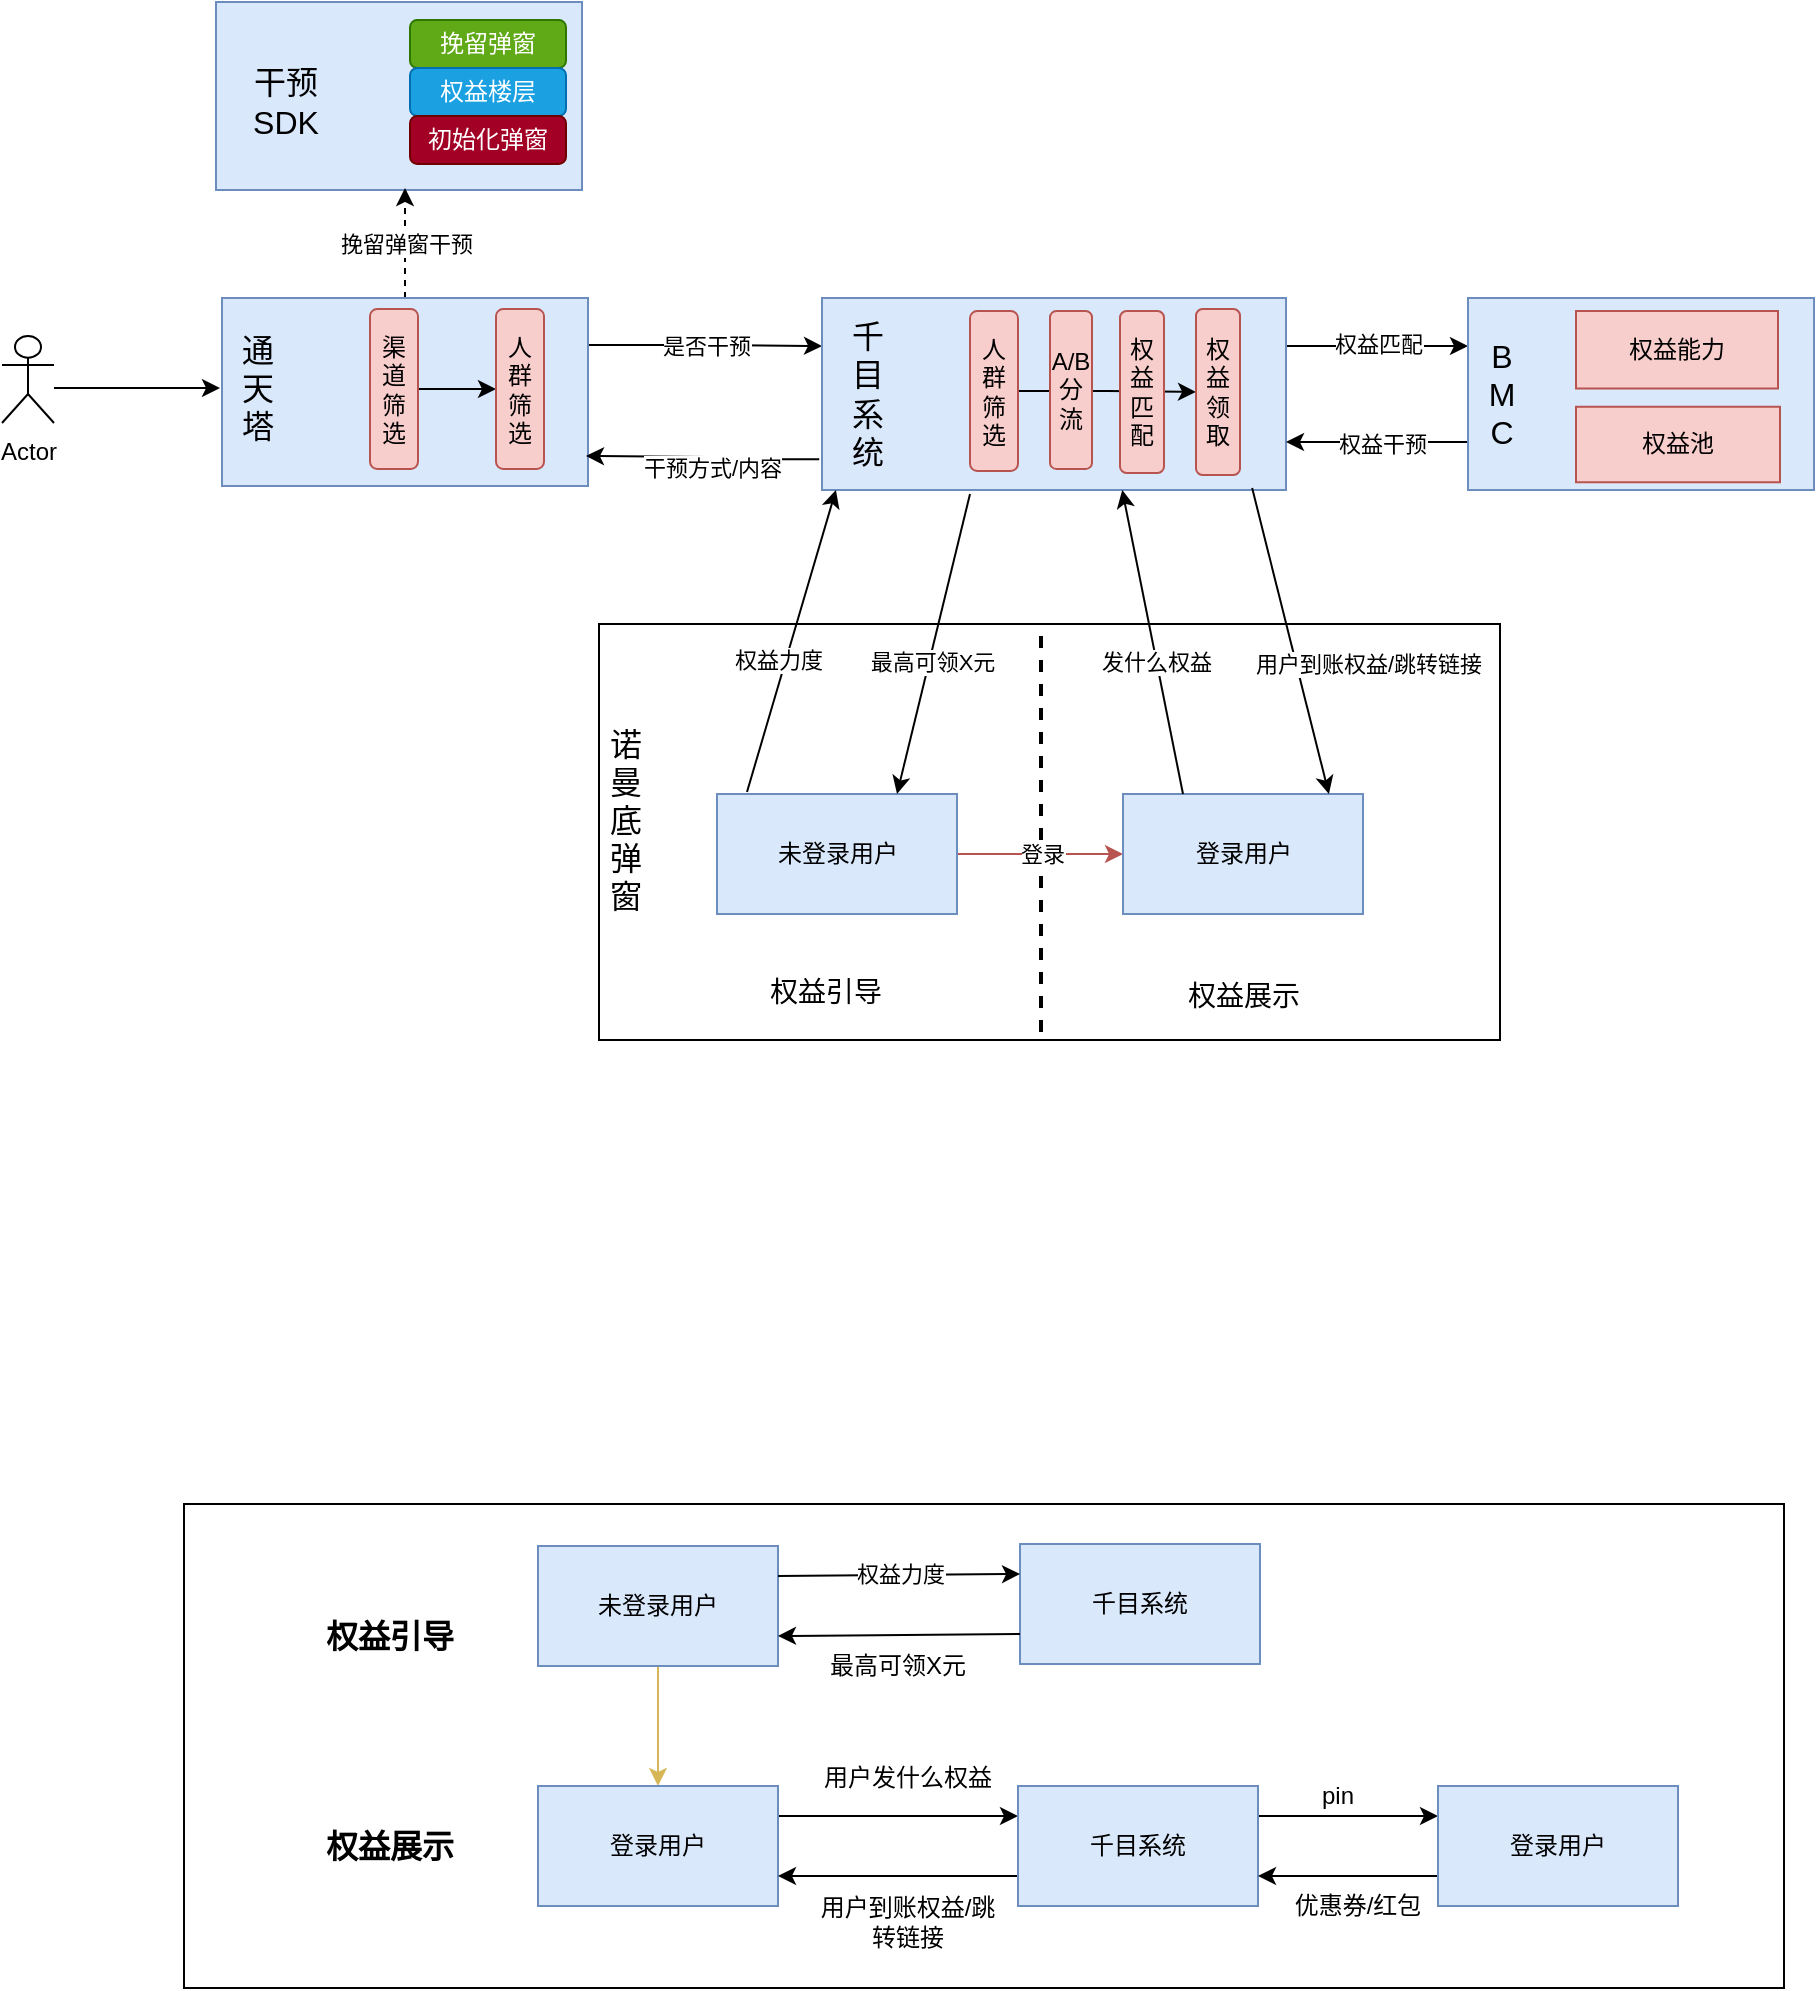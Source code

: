 <mxfile version="21.0.10" type="github">
  <diagram name="第 1 页" id="E03Ad0P9AxYGjsDXURJg">
    <mxGraphModel dx="1706" dy="798" grid="0" gridSize="10" guides="1" tooltips="1" connect="1" arrows="1" fold="1" page="0" pageScale="1" pageWidth="827" pageHeight="1169" math="0" shadow="0">
      <root>
        <mxCell id="0" />
        <mxCell id="1" parent="0" />
        <mxCell id="DskLDPF2zo0yyIS821II-104" value="" style="rounded=0;whiteSpace=wrap;html=1;" vertex="1" parent="1">
          <mxGeometry x="182.5" y="494" width="450.5" height="208" as="geometry" />
        </mxCell>
        <mxCell id="DskLDPF2zo0yyIS821II-85" value="" style="rounded=0;whiteSpace=wrap;html=1;" vertex="1" parent="1">
          <mxGeometry x="-25" y="934" width="800" height="242" as="geometry" />
        </mxCell>
        <mxCell id="DskLDPF2zo0yyIS821II-75" value="" style="rounded=0;whiteSpace=wrap;html=1;fillColor=#dae8fc;strokeColor=#6c8ebf;" vertex="1" parent="1">
          <mxGeometry x="-9" y="183" width="183" height="94" as="geometry" />
        </mxCell>
        <mxCell id="DskLDPF2zo0yyIS821II-3" value="是否干预" style="edgeStyle=orthogonalEdgeStyle;rounded=0;orthogonalLoop=1;jettySize=auto;html=1;entryX=0;entryY=0.25;entryDx=0;entryDy=0;exitX=1;exitY=0.25;exitDx=0;exitDy=0;" edge="1" parent="1" source="DskLDPF2zo0yyIS821II-1" target="DskLDPF2zo0yyIS821II-2">
          <mxGeometry relative="1" as="geometry">
            <mxPoint x="196" y="367.3" as="sourcePoint" />
            <mxPoint x="296.5" y="367.25" as="targetPoint" />
          </mxGeometry>
        </mxCell>
        <mxCell id="DskLDPF2zo0yyIS821II-74" value="挽留弹窗干预" style="edgeStyle=orthogonalEdgeStyle;rounded=0;orthogonalLoop=1;jettySize=auto;html=1;dashed=1;" edge="1" parent="1" source="DskLDPF2zo0yyIS821II-1">
          <mxGeometry relative="1" as="geometry">
            <mxPoint x="85.5" y="276" as="targetPoint" />
          </mxGeometry>
        </mxCell>
        <mxCell id="DskLDPF2zo0yyIS821II-1" value="" style="rounded=0;whiteSpace=wrap;html=1;fillColor=#dae8fc;strokeColor=#6c8ebf;" vertex="1" parent="1">
          <mxGeometry x="-6" y="331" width="183" height="94" as="geometry" />
        </mxCell>
        <mxCell id="DskLDPF2zo0yyIS821II-46" style="edgeStyle=orthogonalEdgeStyle;rounded=0;orthogonalLoop=1;jettySize=auto;html=1;exitX=-0.006;exitY=0.84;exitDx=0;exitDy=0;exitPerimeter=0;" edge="1" parent="1" source="DskLDPF2zo0yyIS821II-2">
          <mxGeometry relative="1" as="geometry">
            <mxPoint x="176" y="410" as="targetPoint" />
          </mxGeometry>
        </mxCell>
        <mxCell id="DskLDPF2zo0yyIS821II-48" value="干预方式/内容" style="edgeLabel;html=1;align=center;verticalAlign=middle;resizable=0;points=[];" vertex="1" connectable="0" parent="DskLDPF2zo0yyIS821II-46">
          <mxGeometry x="-0.033" y="-4" relative="1" as="geometry">
            <mxPoint x="-1" y="4" as="offset" />
          </mxGeometry>
        </mxCell>
        <mxCell id="DskLDPF2zo0yyIS821II-62" style="edgeStyle=orthogonalEdgeStyle;rounded=0;orthogonalLoop=1;jettySize=auto;html=1;exitX=1;exitY=0.25;exitDx=0;exitDy=0;entryX=0;entryY=0.25;entryDx=0;entryDy=0;" edge="1" parent="1" source="DskLDPF2zo0yyIS821II-2" target="DskLDPF2zo0yyIS821II-44">
          <mxGeometry relative="1" as="geometry" />
        </mxCell>
        <mxCell id="DskLDPF2zo0yyIS821II-63" value="权益匹配" style="edgeLabel;html=1;align=center;verticalAlign=middle;resizable=0;points=[];" vertex="1" connectable="0" parent="DskLDPF2zo0yyIS821II-62">
          <mxGeometry x="0.275" y="-1" relative="1" as="geometry">
            <mxPoint x="-12" y="-2" as="offset" />
          </mxGeometry>
        </mxCell>
        <mxCell id="DskLDPF2zo0yyIS821II-2" value="" style="rounded=0;whiteSpace=wrap;html=1;fillColor=#dae8fc;strokeColor=#6c8ebf;" vertex="1" parent="1">
          <mxGeometry x="294" y="331" width="232" height="96" as="geometry" />
        </mxCell>
        <mxCell id="DskLDPF2zo0yyIS821II-13" value="权益引导" style="text;html=1;strokeColor=none;fillColor=none;align=center;verticalAlign=middle;whiteSpace=wrap;rounded=0;fontSize=16;fontStyle=1" vertex="1" parent="1">
          <mxGeometry x="42" y="985" width="72" height="30" as="geometry" />
        </mxCell>
        <mxCell id="DskLDPF2zo0yyIS821II-15" value="" style="endArrow=none;dashed=1;html=1;rounded=0;strokeWidth=2;" edge="1" parent="1">
          <mxGeometry width="50" height="50" relative="1" as="geometry">
            <mxPoint x="403.5" y="698" as="sourcePoint" />
            <mxPoint x="403.5" y="494" as="targetPoint" />
          </mxGeometry>
        </mxCell>
        <mxCell id="DskLDPF2zo0yyIS821II-16" value="权益展示" style="text;html=1;strokeColor=none;fillColor=none;align=center;verticalAlign=middle;whiteSpace=wrap;rounded=0;fontSize=16;fontStyle=1" vertex="1" parent="1">
          <mxGeometry x="37" y="1090" width="82" height="30" as="geometry" />
        </mxCell>
        <mxCell id="DskLDPF2zo0yyIS821II-28" value="" style="edgeStyle=orthogonalEdgeStyle;rounded=0;orthogonalLoop=1;jettySize=auto;html=1;fillColor=#fff2cc;strokeColor=#d6b656;" edge="1" parent="1" source="DskLDPF2zo0yyIS821II-17" target="DskLDPF2zo0yyIS821II-25">
          <mxGeometry relative="1" as="geometry" />
        </mxCell>
        <mxCell id="DskLDPF2zo0yyIS821II-17" value="未登录用户" style="rounded=0;whiteSpace=wrap;html=1;fillColor=#dae8fc;strokeColor=#6c8ebf;" vertex="1" parent="1">
          <mxGeometry x="152" y="955" width="120" height="60" as="geometry" />
        </mxCell>
        <mxCell id="DskLDPF2zo0yyIS821II-18" value="千目系统" style="rounded=0;whiteSpace=wrap;html=1;fillColor=#dae8fc;strokeColor=#6c8ebf;" vertex="1" parent="1">
          <mxGeometry x="393" y="954" width="120" height="60" as="geometry" />
        </mxCell>
        <mxCell id="DskLDPF2zo0yyIS821II-19" value="" style="endArrow=classic;html=1;rounded=0;entryX=0;entryY=0.25;entryDx=0;entryDy=0;exitX=1;exitY=0.25;exitDx=0;exitDy=0;" edge="1" parent="1" source="DskLDPF2zo0yyIS821II-17" target="DskLDPF2zo0yyIS821II-18">
          <mxGeometry width="50" height="50" relative="1" as="geometry">
            <mxPoint x="272" y="975" as="sourcePoint" />
            <mxPoint x="322" y="925" as="targetPoint" />
          </mxGeometry>
        </mxCell>
        <mxCell id="DskLDPF2zo0yyIS821II-72" value="权益力度" style="edgeLabel;html=1;align=center;verticalAlign=middle;resizable=0;points=[];" vertex="1" connectable="0" parent="DskLDPF2zo0yyIS821II-19">
          <mxGeometry y="3" relative="1" as="geometry">
            <mxPoint y="2" as="offset" />
          </mxGeometry>
        </mxCell>
        <mxCell id="DskLDPF2zo0yyIS821II-20" value="" style="endArrow=classic;html=1;rounded=0;exitX=0;exitY=0.75;exitDx=0;exitDy=0;entryX=1;entryY=0.75;entryDx=0;entryDy=0;" edge="1" parent="1" source="DskLDPF2zo0yyIS821II-18" target="DskLDPF2zo0yyIS821II-17">
          <mxGeometry width="50" height="50" relative="1" as="geometry">
            <mxPoint x="312" y="1055" as="sourcePoint" />
            <mxPoint x="362" y="1005" as="targetPoint" />
          </mxGeometry>
        </mxCell>
        <mxCell id="DskLDPF2zo0yyIS821II-23" value="最高可领X元" style="text;html=1;strokeColor=none;fillColor=none;align=center;verticalAlign=middle;whiteSpace=wrap;rounded=0;" vertex="1" parent="1">
          <mxGeometry x="292" y="1005" width="80" height="20" as="geometry" />
        </mxCell>
        <mxCell id="DskLDPF2zo0yyIS821II-29" style="edgeStyle=orthogonalEdgeStyle;rounded=0;orthogonalLoop=1;jettySize=auto;html=1;exitX=1;exitY=0.25;exitDx=0;exitDy=0;entryX=0;entryY=0.25;entryDx=0;entryDy=0;" edge="1" parent="1" source="DskLDPF2zo0yyIS821II-25" target="DskLDPF2zo0yyIS821II-26">
          <mxGeometry relative="1" as="geometry" />
        </mxCell>
        <mxCell id="DskLDPF2zo0yyIS821II-25" value="登录用户" style="rounded=0;whiteSpace=wrap;html=1;fillColor=#dae8fc;strokeColor=#6c8ebf;" vertex="1" parent="1">
          <mxGeometry x="152" y="1075" width="120" height="60" as="geometry" />
        </mxCell>
        <mxCell id="DskLDPF2zo0yyIS821II-30" style="edgeStyle=orthogonalEdgeStyle;rounded=0;orthogonalLoop=1;jettySize=auto;html=1;exitX=0;exitY=0.75;exitDx=0;exitDy=0;entryX=1;entryY=0.75;entryDx=0;entryDy=0;" edge="1" parent="1" source="DskLDPF2zo0yyIS821II-26" target="DskLDPF2zo0yyIS821II-25">
          <mxGeometry relative="1" as="geometry" />
        </mxCell>
        <mxCell id="DskLDPF2zo0yyIS821II-33" style="edgeStyle=orthogonalEdgeStyle;rounded=0;orthogonalLoop=1;jettySize=auto;html=1;exitX=1;exitY=0.25;exitDx=0;exitDy=0;entryX=0;entryY=0.25;entryDx=0;entryDy=0;" edge="1" parent="1" source="DskLDPF2zo0yyIS821II-26" target="DskLDPF2zo0yyIS821II-27">
          <mxGeometry relative="1" as="geometry" />
        </mxCell>
        <mxCell id="DskLDPF2zo0yyIS821II-26" value="千目系统" style="rounded=0;whiteSpace=wrap;html=1;fillColor=#dae8fc;strokeColor=#6c8ebf;" vertex="1" parent="1">
          <mxGeometry x="392" y="1075" width="120" height="60" as="geometry" />
        </mxCell>
        <mxCell id="DskLDPF2zo0yyIS821II-34" style="edgeStyle=orthogonalEdgeStyle;rounded=0;orthogonalLoop=1;jettySize=auto;html=1;exitX=0;exitY=0.75;exitDx=0;exitDy=0;entryX=1;entryY=0.75;entryDx=0;entryDy=0;" edge="1" parent="1" source="DskLDPF2zo0yyIS821II-27" target="DskLDPF2zo0yyIS821II-26">
          <mxGeometry relative="1" as="geometry" />
        </mxCell>
        <mxCell id="DskLDPF2zo0yyIS821II-27" value="登录用户" style="rounded=0;whiteSpace=wrap;html=1;fillColor=#dae8fc;strokeColor=#6c8ebf;" vertex="1" parent="1">
          <mxGeometry x="602" y="1075" width="120" height="60" as="geometry" />
        </mxCell>
        <mxCell id="DskLDPF2zo0yyIS821II-32" value="用户发什么权益" style="text;html=1;strokeColor=none;fillColor=none;align=center;verticalAlign=middle;whiteSpace=wrap;rounded=0;" vertex="1" parent="1">
          <mxGeometry x="292" y="1063" width="90" height="15" as="geometry" />
        </mxCell>
        <mxCell id="DskLDPF2zo0yyIS821II-35" value="pin" style="text;html=1;strokeColor=none;fillColor=none;align=center;verticalAlign=middle;whiteSpace=wrap;rounded=0;" vertex="1" parent="1">
          <mxGeometry x="512" y="1070" width="80" height="20" as="geometry" />
        </mxCell>
        <mxCell id="DskLDPF2zo0yyIS821II-36" value="优惠券/红包" style="text;html=1;strokeColor=none;fillColor=none;align=center;verticalAlign=middle;whiteSpace=wrap;rounded=0;" vertex="1" parent="1">
          <mxGeometry x="522" y="1125" width="80" height="20" as="geometry" />
        </mxCell>
        <mxCell id="DskLDPF2zo0yyIS821II-37" value="用户到账权益/跳转链接" style="text;html=1;strokeColor=none;fillColor=none;align=center;verticalAlign=middle;whiteSpace=wrap;rounded=0;" vertex="1" parent="1">
          <mxGeometry x="292" y="1125" width="90" height="35" as="geometry" />
        </mxCell>
        <mxCell id="DskLDPF2zo0yyIS821II-38" value="挽留弹窗" style="rounded=1;whiteSpace=wrap;html=1;fillColor=#60a917;fontColor=#ffffff;strokeColor=#2D7600;" vertex="1" parent="1">
          <mxGeometry x="88" y="192" width="78" height="24" as="geometry" />
        </mxCell>
        <mxCell id="DskLDPF2zo0yyIS821II-41" value="权益楼层" style="rounded=1;whiteSpace=wrap;html=1;fillColor=#1ba1e2;fontColor=#ffffff;strokeColor=#006EAF;" vertex="1" parent="1">
          <mxGeometry x="88" y="216" width="78" height="24" as="geometry" />
        </mxCell>
        <mxCell id="DskLDPF2zo0yyIS821II-42" value="初始化弹窗" style="rounded=1;whiteSpace=wrap;html=1;fillColor=#a20025;fontColor=#ffffff;strokeColor=#6F0000;" vertex="1" parent="1">
          <mxGeometry x="88" y="240" width="78" height="24" as="geometry" />
        </mxCell>
        <mxCell id="DskLDPF2zo0yyIS821II-64" style="edgeStyle=orthogonalEdgeStyle;rounded=0;orthogonalLoop=1;jettySize=auto;html=1;exitX=0;exitY=0.75;exitDx=0;exitDy=0;entryX=1;entryY=0.75;entryDx=0;entryDy=0;" edge="1" parent="1" source="DskLDPF2zo0yyIS821II-44" target="DskLDPF2zo0yyIS821II-2">
          <mxGeometry relative="1" as="geometry" />
        </mxCell>
        <mxCell id="DskLDPF2zo0yyIS821II-65" value="权益干预" style="edgeLabel;html=1;align=center;verticalAlign=middle;resizable=0;points=[];" vertex="1" connectable="0" parent="DskLDPF2zo0yyIS821II-64">
          <mxGeometry x="-0.121" relative="1" as="geometry">
            <mxPoint x="-3" y="1" as="offset" />
          </mxGeometry>
        </mxCell>
        <mxCell id="DskLDPF2zo0yyIS821II-44" value="" style="rounded=0;whiteSpace=wrap;html=1;fillColor=#dae8fc;strokeColor=#6c8ebf;" vertex="1" parent="1">
          <mxGeometry x="617" y="331" width="173" height="96" as="geometry" />
        </mxCell>
        <mxCell id="DskLDPF2zo0yyIS821II-45" value="通天塔" style="text;html=1;strokeColor=none;fillColor=none;align=center;verticalAlign=middle;whiteSpace=wrap;rounded=0;fontSize=16;" vertex="1" parent="1">
          <mxGeometry x="2" y="342" width="20" height="67" as="geometry" />
        </mxCell>
        <mxCell id="DskLDPF2zo0yyIS821II-60" value="" style="edgeStyle=orthogonalEdgeStyle;rounded=0;orthogonalLoop=1;jettySize=auto;html=1;" edge="1" parent="1" source="DskLDPF2zo0yyIS821II-49" target="DskLDPF2zo0yyIS821II-52">
          <mxGeometry relative="1" as="geometry" />
        </mxCell>
        <mxCell id="DskLDPF2zo0yyIS821II-49" value="人群筛选" style="rounded=1;whiteSpace=wrap;html=1;fillColor=#f8cecc;strokeColor=#b85450;" vertex="1" parent="1">
          <mxGeometry x="368" y="337.5" width="24" height="80" as="geometry" />
        </mxCell>
        <mxCell id="DskLDPF2zo0yyIS821II-50" value="A/B分流" style="rounded=1;whiteSpace=wrap;html=1;fillColor=#f8cecc;strokeColor=#b85450;" vertex="1" parent="1">
          <mxGeometry x="408" y="337.5" width="21" height="79" as="geometry" />
        </mxCell>
        <mxCell id="DskLDPF2zo0yyIS821II-51" value="权益匹配" style="rounded=1;whiteSpace=wrap;html=1;fillColor=#f8cecc;strokeColor=#b85450;" vertex="1" parent="1">
          <mxGeometry x="443" y="337.5" width="22" height="81" as="geometry" />
        </mxCell>
        <mxCell id="DskLDPF2zo0yyIS821II-52" value="权益领取" style="rounded=1;whiteSpace=wrap;html=1;fillColor=#f8cecc;strokeColor=#b85450;" vertex="1" parent="1">
          <mxGeometry x="481" y="336.5" width="22" height="83" as="geometry" />
        </mxCell>
        <mxCell id="DskLDPF2zo0yyIS821II-78" value="" style="edgeStyle=orthogonalEdgeStyle;rounded=0;orthogonalLoop=1;jettySize=auto;html=1;" edge="1" parent="1" source="DskLDPF2zo0yyIS821II-55">
          <mxGeometry relative="1" as="geometry">
            <mxPoint x="-7" y="376" as="targetPoint" />
            <Array as="points">
              <mxPoint x="-49" y="376" />
              <mxPoint x="-49" y="376" />
            </Array>
          </mxGeometry>
        </mxCell>
        <mxCell id="DskLDPF2zo0yyIS821II-55" value="Actor" style="shape=umlActor;verticalLabelPosition=bottom;verticalAlign=top;html=1;outlineConnect=0;" vertex="1" parent="1">
          <mxGeometry x="-116" y="350" width="26" height="43.5" as="geometry" />
        </mxCell>
        <mxCell id="DskLDPF2zo0yyIS821II-61" value="千目系统" style="text;html=1;strokeColor=none;fillColor=none;align=center;verticalAlign=middle;whiteSpace=wrap;rounded=0;fontSize=16;" vertex="1" parent="1">
          <mxGeometry x="307" y="345.5" width="20" height="67" as="geometry" />
        </mxCell>
        <mxCell id="DskLDPF2zo0yyIS821II-66" value="权益池" style="rounded=0;whiteSpace=wrap;html=1;fillColor=#f8cecc;strokeColor=#b85450;" vertex="1" parent="1">
          <mxGeometry x="671" y="385.38" width="102" height="37.75" as="geometry" />
        </mxCell>
        <mxCell id="DskLDPF2zo0yyIS821II-67" value="权益能力" style="rounded=0;whiteSpace=wrap;html=1;fillColor=#f8cecc;strokeColor=#b85450;" vertex="1" parent="1">
          <mxGeometry x="671" y="337.5" width="101" height="38.75" as="geometry" />
        </mxCell>
        <mxCell id="DskLDPF2zo0yyIS821II-68" value="B&lt;br&gt;M&lt;br&gt;C" style="text;html=1;strokeColor=none;fillColor=none;align=center;verticalAlign=middle;whiteSpace=wrap;rounded=0;fontSize=16;" vertex="1" parent="1">
          <mxGeometry x="624" y="345.5" width="20" height="67" as="geometry" />
        </mxCell>
        <mxCell id="DskLDPF2zo0yyIS821II-70" value="诺曼底弹窗" style="text;html=1;strokeColor=none;fillColor=none;align=center;verticalAlign=middle;whiteSpace=wrap;rounded=0;fontSize=16;fontStyle=0" vertex="1" parent="1">
          <mxGeometry x="181" y="539" width="30" height="105.5" as="geometry" />
        </mxCell>
        <mxCell id="DskLDPF2zo0yyIS821II-76" value="干预SDK" style="text;html=1;strokeColor=none;fillColor=none;align=center;verticalAlign=middle;whiteSpace=wrap;rounded=0;fontSize=16;" vertex="1" parent="1">
          <mxGeometry x="-6" y="190" width="64" height="85" as="geometry" />
        </mxCell>
        <mxCell id="DskLDPF2zo0yyIS821II-82" style="edgeStyle=orthogonalEdgeStyle;rounded=0;orthogonalLoop=1;jettySize=auto;html=1;exitX=1;exitY=0.5;exitDx=0;exitDy=0;" edge="1" parent="1" source="DskLDPF2zo0yyIS821II-80" target="DskLDPF2zo0yyIS821II-81">
          <mxGeometry relative="1" as="geometry" />
        </mxCell>
        <mxCell id="DskLDPF2zo0yyIS821II-80" value="渠道筛选" style="rounded=1;whiteSpace=wrap;html=1;fillColor=#f8cecc;strokeColor=#b85450;" vertex="1" parent="1">
          <mxGeometry x="68" y="336.5" width="24" height="80" as="geometry" />
        </mxCell>
        <mxCell id="DskLDPF2zo0yyIS821II-81" value="人群筛选" style="rounded=1;whiteSpace=wrap;html=1;fillColor=#f8cecc;strokeColor=#b85450;" vertex="1" parent="1">
          <mxGeometry x="131" y="336.5" width="24" height="80" as="geometry" />
        </mxCell>
        <mxCell id="DskLDPF2zo0yyIS821II-87" value="权益引导" style="text;html=1;strokeColor=none;fillColor=none;align=center;verticalAlign=middle;whiteSpace=wrap;rounded=0;fontSize=14;fontStyle=0" vertex="1" parent="1">
          <mxGeometry x="259.5" y="663" width="72" height="30" as="geometry" />
        </mxCell>
        <mxCell id="DskLDPF2zo0yyIS821II-96" style="edgeStyle=orthogonalEdgeStyle;rounded=0;orthogonalLoop=1;jettySize=auto;html=1;fillColor=#f8cecc;strokeColor=#b85450;" edge="1" parent="1" source="DskLDPF2zo0yyIS821II-89" target="DskLDPF2zo0yyIS821II-95">
          <mxGeometry relative="1" as="geometry" />
        </mxCell>
        <mxCell id="DskLDPF2zo0yyIS821II-108" value="登录" style="edgeLabel;html=1;align=center;verticalAlign=middle;resizable=0;points=[];" vertex="1" connectable="0" parent="DskLDPF2zo0yyIS821II-96">
          <mxGeometry x="0.181" y="2" relative="1" as="geometry">
            <mxPoint x="-7" y="2" as="offset" />
          </mxGeometry>
        </mxCell>
        <mxCell id="DskLDPF2zo0yyIS821II-89" value="未登录用户" style="rounded=0;whiteSpace=wrap;html=1;fillColor=#dae8fc;strokeColor=#6c8ebf;" vertex="1" parent="1">
          <mxGeometry x="241.5" y="579" width="120" height="60" as="geometry" />
        </mxCell>
        <mxCell id="DskLDPF2zo0yyIS821II-90" value="" style="endArrow=classic;html=1;rounded=0;entryX=0.03;entryY=1;entryDx=0;entryDy=0;exitX=0.125;exitY=-0.017;exitDx=0;exitDy=0;entryPerimeter=0;exitPerimeter=0;" edge="1" parent="1" source="DskLDPF2zo0yyIS821II-89" target="DskLDPF2zo0yyIS821II-2">
          <mxGeometry width="50" height="50" relative="1" as="geometry">
            <mxPoint x="211" y="518" as="sourcePoint" />
            <mxPoint x="332" y="517" as="targetPoint" />
          </mxGeometry>
        </mxCell>
        <mxCell id="DskLDPF2zo0yyIS821II-91" value="权益力度" style="edgeLabel;html=1;align=center;verticalAlign=middle;resizable=0;points=[];" vertex="1" connectable="0" parent="DskLDPF2zo0yyIS821II-90">
          <mxGeometry y="3" relative="1" as="geometry">
            <mxPoint x="-4" y="10" as="offset" />
          </mxGeometry>
        </mxCell>
        <mxCell id="DskLDPF2zo0yyIS821II-92" value="" style="endArrow=classic;html=1;rounded=0;exitX=0;exitY=0.75;exitDx=0;exitDy=0;entryX=0.75;entryY=0;entryDx=0;entryDy=0;" edge="1" parent="1" target="DskLDPF2zo0yyIS821II-89">
          <mxGeometry width="50" height="50" relative="1" as="geometry">
            <mxPoint x="368" y="429" as="sourcePoint" />
            <mxPoint x="335" y="562" as="targetPoint" />
          </mxGeometry>
        </mxCell>
        <mxCell id="DskLDPF2zo0yyIS821II-93" value="最高可领X元" style="edgeLabel;html=1;align=center;verticalAlign=middle;resizable=0;points=[];" vertex="1" connectable="0" parent="DskLDPF2zo0yyIS821II-92">
          <mxGeometry x="-0.2" y="1" relative="1" as="geometry">
            <mxPoint x="-6" y="23" as="offset" />
          </mxGeometry>
        </mxCell>
        <mxCell id="DskLDPF2zo0yyIS821II-95" value="登录用户" style="rounded=0;whiteSpace=wrap;html=1;fillColor=#dae8fc;strokeColor=#6c8ebf;" vertex="1" parent="1">
          <mxGeometry x="444.5" y="579" width="120" height="60" as="geometry" />
        </mxCell>
        <mxCell id="DskLDPF2zo0yyIS821II-98" style="rounded=0;orthogonalLoop=1;jettySize=auto;html=1;entryX=0.647;entryY=1;entryDx=0;entryDy=0;entryPerimeter=0;exitX=0.25;exitY=0;exitDx=0;exitDy=0;" edge="1" parent="1" source="DskLDPF2zo0yyIS821II-95" target="DskLDPF2zo0yyIS821II-2">
          <mxGeometry relative="1" as="geometry">
            <mxPoint x="494" y="550" as="sourcePoint" />
            <mxPoint x="620" y="537" as="targetPoint" />
          </mxGeometry>
        </mxCell>
        <mxCell id="DskLDPF2zo0yyIS821II-106" value="发什么权益" style="edgeLabel;html=1;align=center;verticalAlign=middle;resizable=0;points=[];" vertex="1" connectable="0" parent="DskLDPF2zo0yyIS821II-98">
          <mxGeometry x="-0.235" y="1" relative="1" as="geometry">
            <mxPoint x="-1" y="-8" as="offset" />
          </mxGeometry>
        </mxCell>
        <mxCell id="DskLDPF2zo0yyIS821II-101" value="" style="endArrow=classic;html=1;rounded=0;exitX=0.927;exitY=0.99;exitDx=0;exitDy=0;exitPerimeter=0;entryX=0.858;entryY=0;entryDx=0;entryDy=0;entryPerimeter=0;" edge="1" parent="1" source="DskLDPF2zo0yyIS821II-2" target="DskLDPF2zo0yyIS821II-95">
          <mxGeometry width="50" height="50" relative="1" as="geometry">
            <mxPoint x="529" y="480" as="sourcePoint" />
            <mxPoint x="552" y="552" as="targetPoint" />
          </mxGeometry>
        </mxCell>
        <mxCell id="DskLDPF2zo0yyIS821II-107" value="用户到账权益/跳转链接" style="edgeLabel;html=1;align=center;verticalAlign=middle;resizable=0;points=[];" vertex="1" connectable="0" parent="DskLDPF2zo0yyIS821II-101">
          <mxGeometry x="0.19" y="-2" relative="1" as="geometry">
            <mxPoint x="37" y="-4" as="offset" />
          </mxGeometry>
        </mxCell>
        <mxCell id="DskLDPF2zo0yyIS821II-102" value="权益展示" style="text;html=1;strokeColor=none;fillColor=none;align=center;verticalAlign=middle;whiteSpace=wrap;rounded=0;fontSize=14;fontStyle=0" vertex="1" parent="1">
          <mxGeometry x="463.5" y="665" width="82" height="30" as="geometry" />
        </mxCell>
      </root>
    </mxGraphModel>
  </diagram>
</mxfile>
